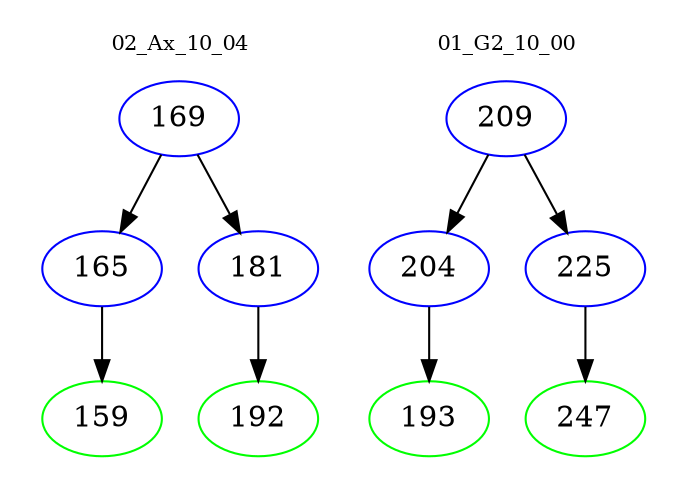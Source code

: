 digraph{
subgraph cluster_0 {
color = white
label = "02_Ax_10_04";
fontsize=10;
T0_169 [label="169", color="blue"]
T0_169 -> T0_165 [color="black"]
T0_165 [label="165", color="blue"]
T0_165 -> T0_159 [color="black"]
T0_159 [label="159", color="green"]
T0_169 -> T0_181 [color="black"]
T0_181 [label="181", color="blue"]
T0_181 -> T0_192 [color="black"]
T0_192 [label="192", color="green"]
}
subgraph cluster_1 {
color = white
label = "01_G2_10_00";
fontsize=10;
T1_209 [label="209", color="blue"]
T1_209 -> T1_204 [color="black"]
T1_204 [label="204", color="blue"]
T1_204 -> T1_193 [color="black"]
T1_193 [label="193", color="green"]
T1_209 -> T1_225 [color="black"]
T1_225 [label="225", color="blue"]
T1_225 -> T1_247 [color="black"]
T1_247 [label="247", color="green"]
}
}
